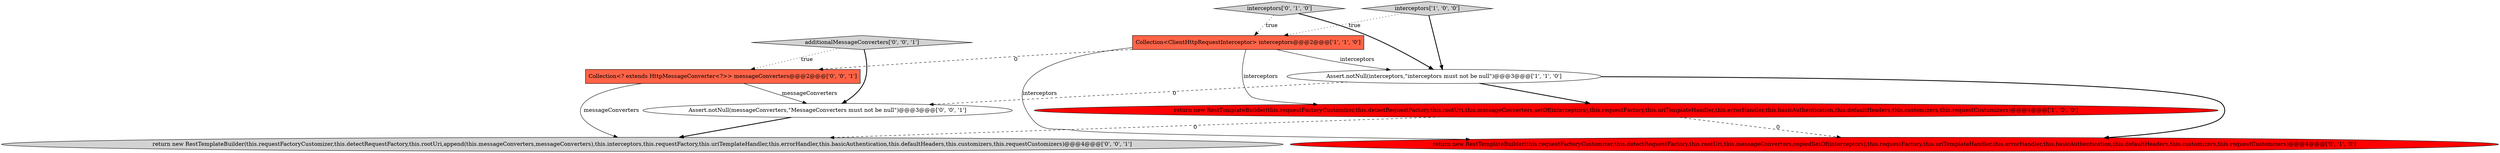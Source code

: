 digraph {
7 [style = filled, label = "additionalMessageConverters['0', '0', '1']", fillcolor = lightgray, shape = diamond image = "AAA0AAABBB3BBB"];
8 [style = filled, label = "Assert.notNull(messageConverters,\"MessageConverters must not be null\")@@@3@@@['0', '0', '1']", fillcolor = white, shape = ellipse image = "AAA0AAABBB3BBB"];
6 [style = filled, label = "return new RestTemplateBuilder(this.requestFactoryCustomizer,this.detectRequestFactory,this.rootUri,append(this.messageConverters,messageConverters),this.interceptors,this.requestFactory,this.uriTemplateHandler,this.errorHandler,this.basicAuthentication,this.defaultHeaders,this.customizers,this.requestCustomizers)@@@4@@@['0', '0', '1']", fillcolor = lightgray, shape = ellipse image = "AAA0AAABBB3BBB"];
0 [style = filled, label = "Assert.notNull(interceptors,\"interceptors must not be null\")@@@3@@@['1', '1', '0']", fillcolor = white, shape = ellipse image = "AAA0AAABBB1BBB"];
2 [style = filled, label = "interceptors['1', '0', '0']", fillcolor = lightgray, shape = diamond image = "AAA0AAABBB1BBB"];
4 [style = filled, label = "return new RestTemplateBuilder(this.requestFactoryCustomizer,this.detectRequestFactory,this.rootUri,this.messageConverters,copiedSetOf(interceptors),this.requestFactory,this.uriTemplateHandler,this.errorHandler,this.basicAuthentication,this.defaultHeaders,this.customizers,this.requestCustomizers)@@@4@@@['0', '1', '0']", fillcolor = red, shape = ellipse image = "AAA1AAABBB2BBB"];
1 [style = filled, label = "Collection<ClientHttpRequestInterceptor> interceptors@@@2@@@['1', '1', '0']", fillcolor = tomato, shape = box image = "AAA0AAABBB1BBB"];
5 [style = filled, label = "interceptors['0', '1', '0']", fillcolor = lightgray, shape = diamond image = "AAA0AAABBB2BBB"];
3 [style = filled, label = "return new RestTemplateBuilder(this.requestFactoryCustomizer,this.detectRequestFactory,this.rootUri,this.messageConverters,setOf(interceptors),this.requestFactory,this.uriTemplateHandler,this.errorHandler,this.basicAuthentication,this.defaultHeaders,this.customizers,this.requestCustomizers)@@@4@@@['1', '0', '0']", fillcolor = red, shape = ellipse image = "AAA1AAABBB1BBB"];
9 [style = filled, label = "Collection<? extends HttpMessageConverter<?>> messageConverters@@@2@@@['0', '0', '1']", fillcolor = tomato, shape = box image = "AAA0AAABBB3BBB"];
0->3 [style = bold, label=""];
0->8 [style = dashed, label="0"];
1->9 [style = dashed, label="0"];
1->3 [style = solid, label="interceptors"];
9->6 [style = solid, label="messageConverters"];
2->0 [style = bold, label=""];
8->6 [style = bold, label=""];
3->6 [style = dashed, label="0"];
7->9 [style = dotted, label="true"];
9->8 [style = solid, label="messageConverters"];
1->0 [style = solid, label="interceptors"];
1->4 [style = solid, label="interceptors"];
5->0 [style = bold, label=""];
0->4 [style = bold, label=""];
7->8 [style = bold, label=""];
2->1 [style = dotted, label="true"];
3->4 [style = dashed, label="0"];
5->1 [style = dotted, label="true"];
}
